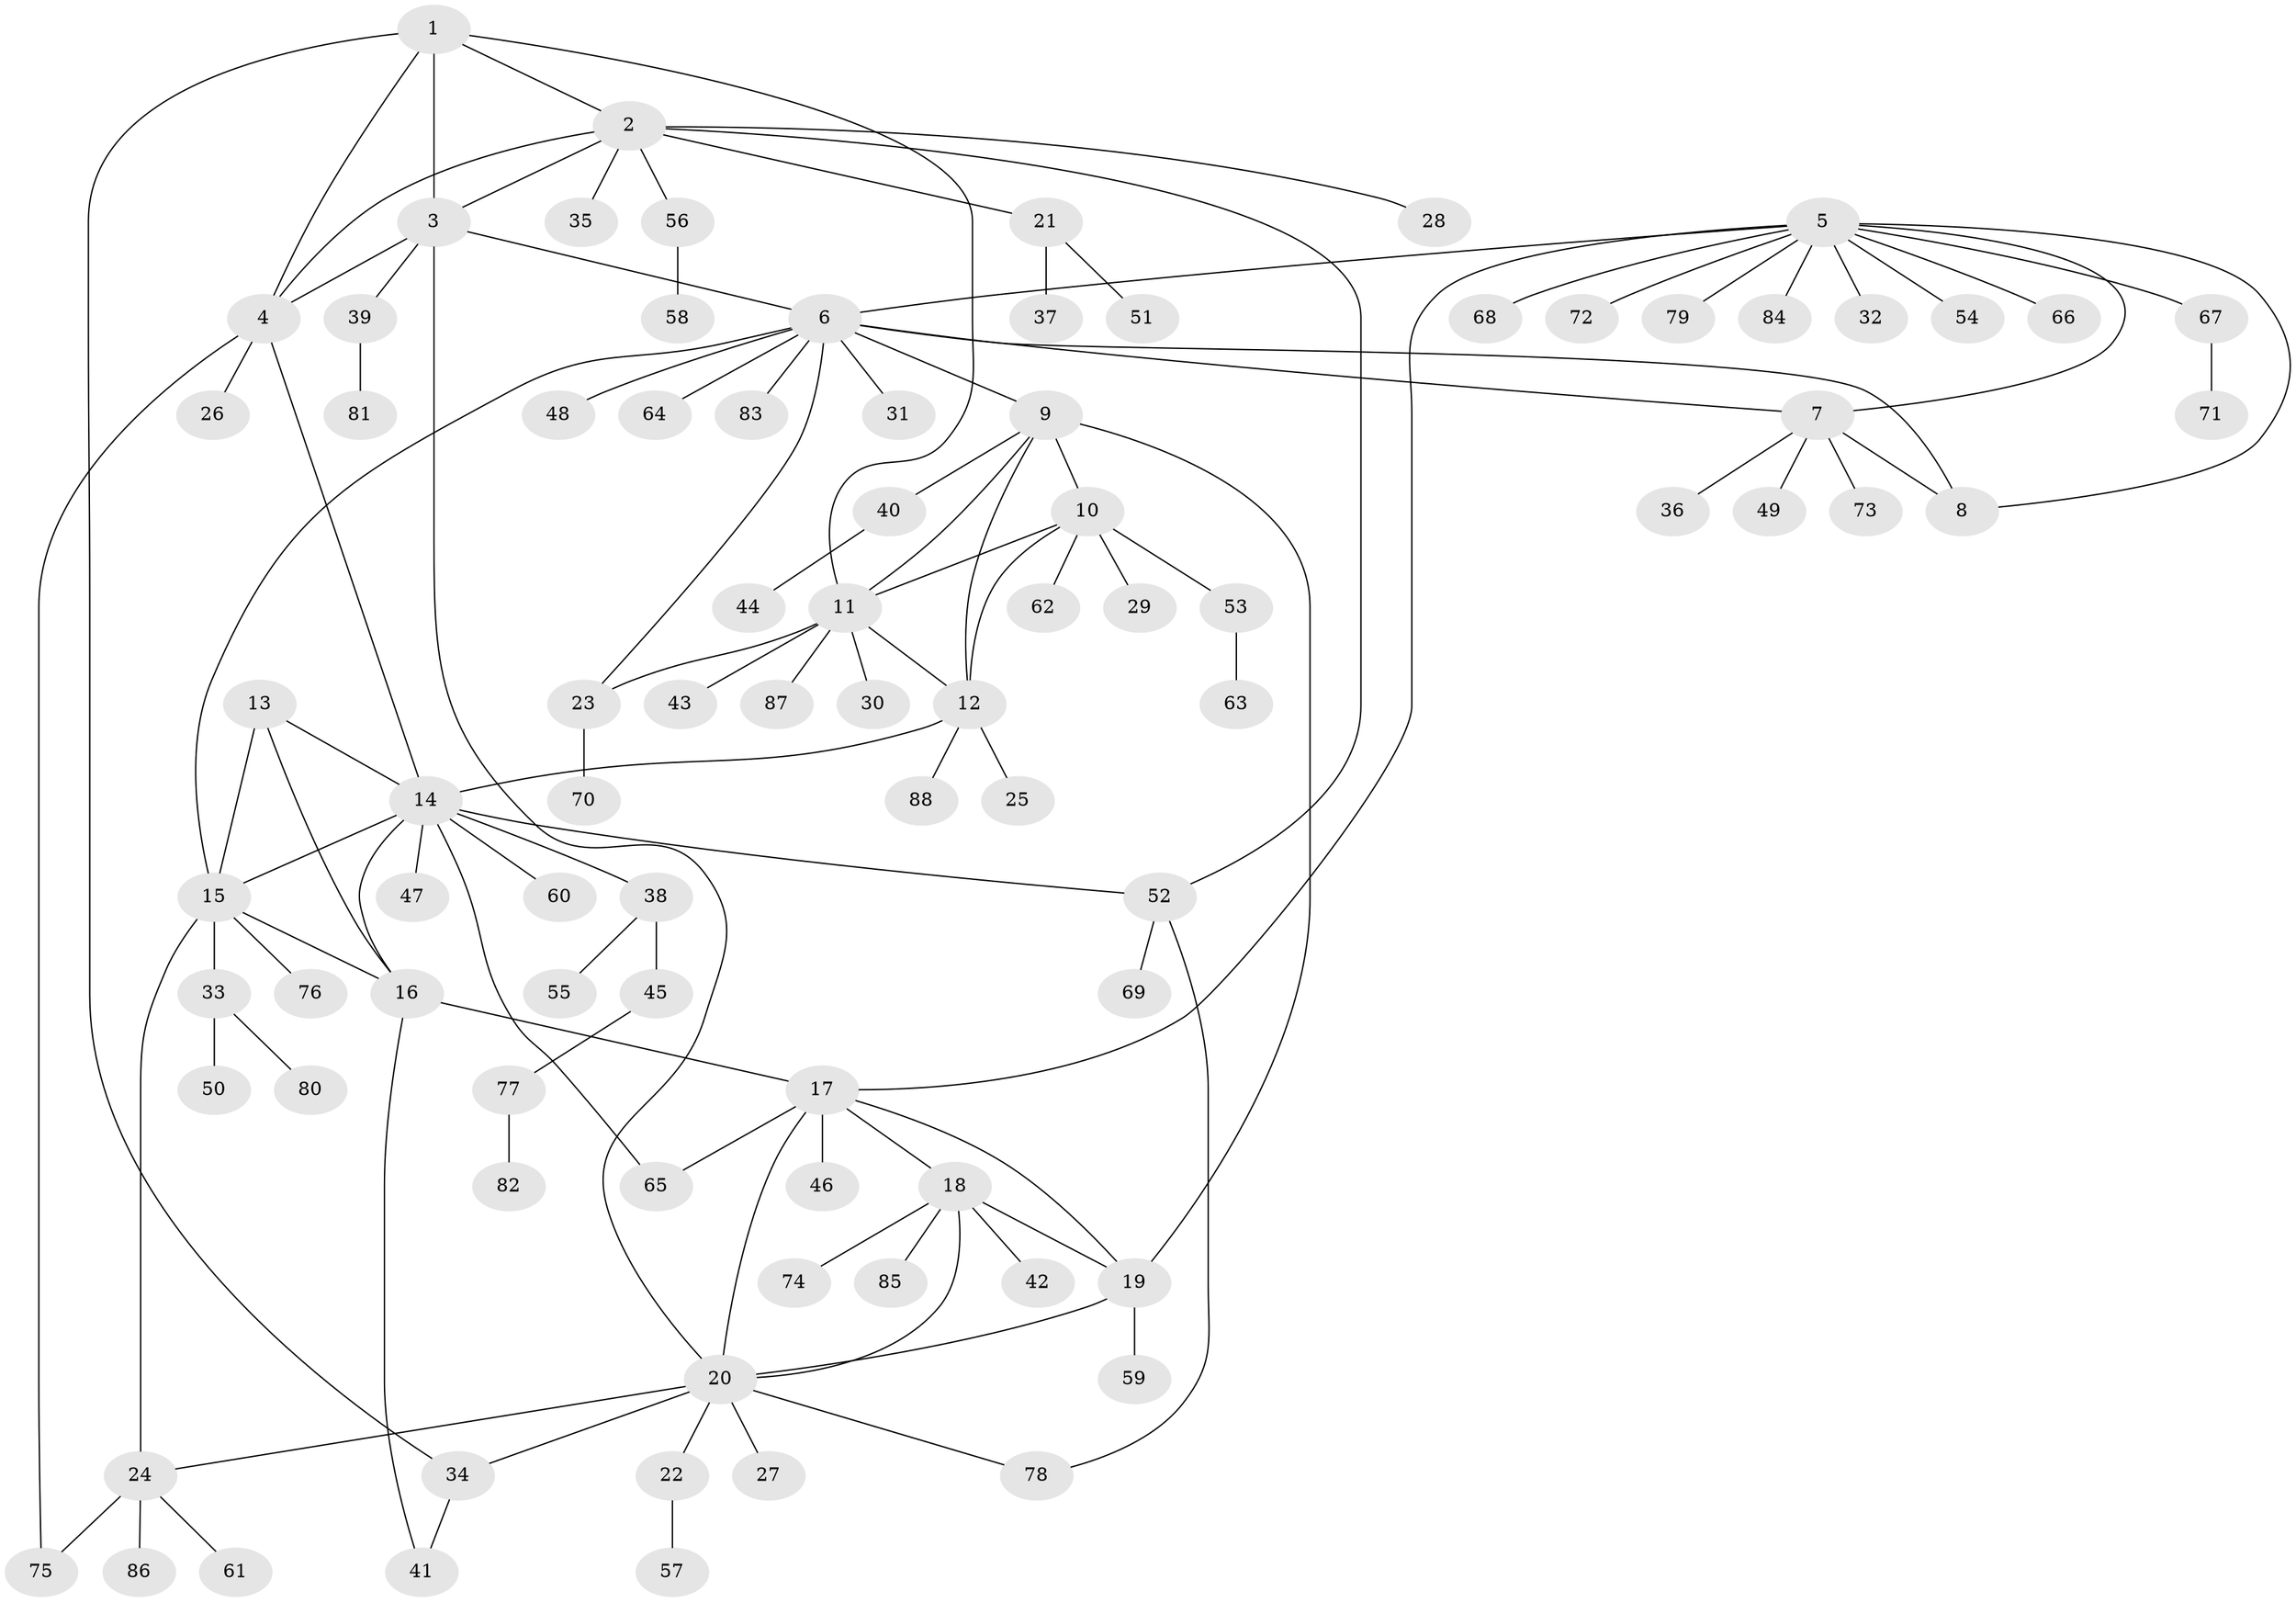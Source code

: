 // Generated by graph-tools (version 1.1) at 2025/50/03/09/25 03:50:29]
// undirected, 88 vertices, 116 edges
graph export_dot {
graph [start="1"]
  node [color=gray90,style=filled];
  1;
  2;
  3;
  4;
  5;
  6;
  7;
  8;
  9;
  10;
  11;
  12;
  13;
  14;
  15;
  16;
  17;
  18;
  19;
  20;
  21;
  22;
  23;
  24;
  25;
  26;
  27;
  28;
  29;
  30;
  31;
  32;
  33;
  34;
  35;
  36;
  37;
  38;
  39;
  40;
  41;
  42;
  43;
  44;
  45;
  46;
  47;
  48;
  49;
  50;
  51;
  52;
  53;
  54;
  55;
  56;
  57;
  58;
  59;
  60;
  61;
  62;
  63;
  64;
  65;
  66;
  67;
  68;
  69;
  70;
  71;
  72;
  73;
  74;
  75;
  76;
  77;
  78;
  79;
  80;
  81;
  82;
  83;
  84;
  85;
  86;
  87;
  88;
  1 -- 2;
  1 -- 3;
  1 -- 4;
  1 -- 11;
  1 -- 34;
  2 -- 3;
  2 -- 4;
  2 -- 21;
  2 -- 28;
  2 -- 35;
  2 -- 52;
  2 -- 56;
  3 -- 4;
  3 -- 6;
  3 -- 20;
  3 -- 39;
  4 -- 14;
  4 -- 26;
  4 -- 75;
  5 -- 6;
  5 -- 7;
  5 -- 8;
  5 -- 17;
  5 -- 32;
  5 -- 54;
  5 -- 66;
  5 -- 67;
  5 -- 68;
  5 -- 72;
  5 -- 79;
  5 -- 84;
  6 -- 7;
  6 -- 8;
  6 -- 9;
  6 -- 15;
  6 -- 23;
  6 -- 31;
  6 -- 48;
  6 -- 64;
  6 -- 83;
  7 -- 8;
  7 -- 36;
  7 -- 49;
  7 -- 73;
  9 -- 10;
  9 -- 11;
  9 -- 12;
  9 -- 19;
  9 -- 40;
  10 -- 11;
  10 -- 12;
  10 -- 29;
  10 -- 53;
  10 -- 62;
  11 -- 12;
  11 -- 23;
  11 -- 30;
  11 -- 43;
  11 -- 87;
  12 -- 14;
  12 -- 25;
  12 -- 88;
  13 -- 14;
  13 -- 15;
  13 -- 16;
  14 -- 15;
  14 -- 16;
  14 -- 38;
  14 -- 47;
  14 -- 52;
  14 -- 60;
  14 -- 65;
  15 -- 16;
  15 -- 24;
  15 -- 33;
  15 -- 76;
  16 -- 17;
  16 -- 41;
  17 -- 18;
  17 -- 19;
  17 -- 20;
  17 -- 46;
  17 -- 65;
  18 -- 19;
  18 -- 20;
  18 -- 42;
  18 -- 74;
  18 -- 85;
  19 -- 20;
  19 -- 59;
  20 -- 22;
  20 -- 24;
  20 -- 27;
  20 -- 34;
  20 -- 78;
  21 -- 37;
  21 -- 51;
  22 -- 57;
  23 -- 70;
  24 -- 61;
  24 -- 75;
  24 -- 86;
  33 -- 50;
  33 -- 80;
  34 -- 41;
  38 -- 45;
  38 -- 55;
  39 -- 81;
  40 -- 44;
  45 -- 77;
  52 -- 69;
  52 -- 78;
  53 -- 63;
  56 -- 58;
  67 -- 71;
  77 -- 82;
}
